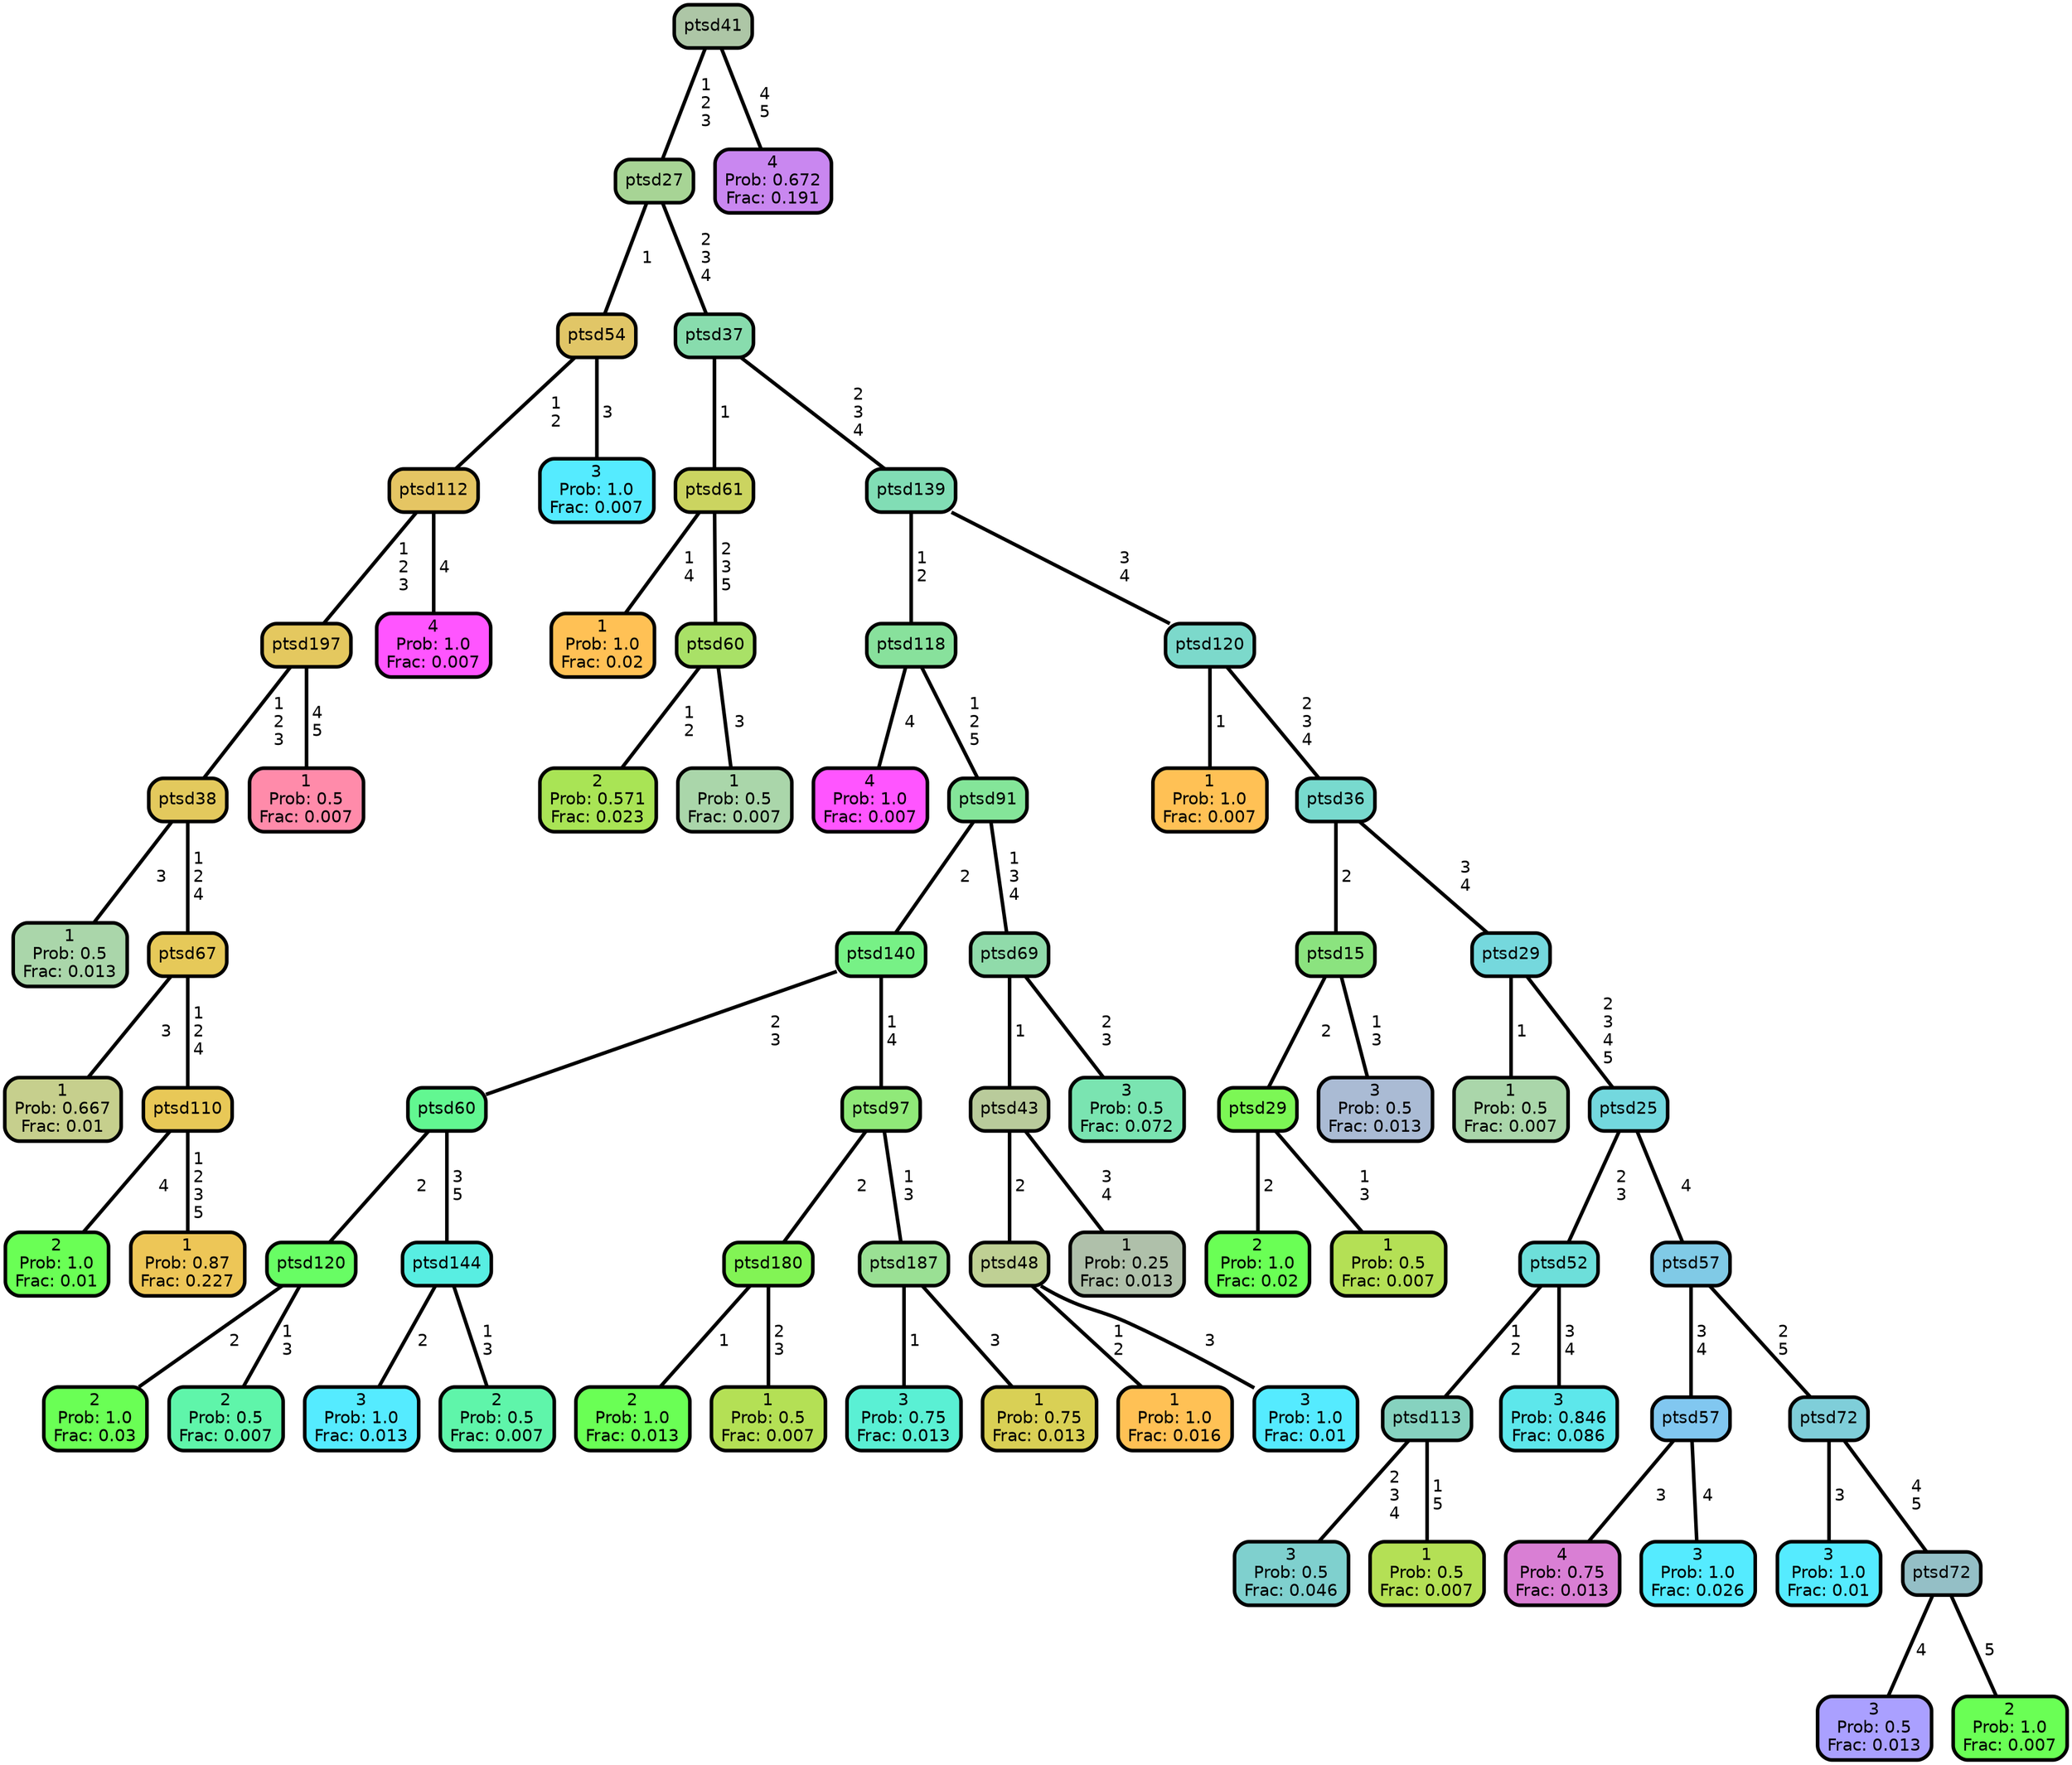 graph Tree {
node [shape=box, style="filled, rounded",color="black",penwidth="3",fontcolor="black",                 fontname=helvetica] ;
graph [ranksep="0 equally", splines=straight,                 bgcolor=transparent, dpi=200] ;
edge [fontname=helvetica, color=black] ;
0 [label="1
Prob: 0.5
Frac: 0.013", fillcolor="#aad6aa"] ;
1 [label="ptsd38", fillcolor="#e3c95d"] ;
2 [label="1
Prob: 0.667
Frac: 0.01", fillcolor="#c6cf8d"] ;
3 [label="ptsd67", fillcolor="#e6c959"] ;
4 [label="2
Prob: 1.0
Frac: 0.01", fillcolor="#6aff55"] ;
5 [label="ptsd110", fillcolor="#e8c857"] ;
6 [label="1
Prob: 0.87
Frac: 0.227", fillcolor="#edc657"] ;
7 [label="ptsd197", fillcolor="#e4c85f"] ;
8 [label="1
Prob: 0.5
Frac: 0.007", fillcolor="#ff8baa"] ;
9 [label="ptsd112", fillcolor="#e5c563"] ;
10 [label="4
Prob: 1.0
Frac: 0.007", fillcolor="#ff55ff"] ;
11 [label="ptsd54", fillcolor="#e1c667"] ;
12 [label="3
Prob: 1.0
Frac: 0.007", fillcolor="#55ebff"] ;
13 [label="ptsd27", fillcolor="#a7d495"] ;
14 [label="1
Prob: 1.0
Frac: 0.02", fillcolor="#ffc155"] ;
15 [label="ptsd61", fillcolor="#cbd460"] ;
16 [label="2
Prob: 0.571
Frac: 0.023", fillcolor="#a9e455"] ;
17 [label="ptsd60", fillcolor="#a9e167"] ;
18 [label="1
Prob: 0.5
Frac: 0.007", fillcolor="#aad6aa"] ;
19 [label="ptsd37", fillcolor="#88dcad"] ;
20 [label="4
Prob: 1.0
Frac: 0.007", fillcolor="#ff55ff"] ;
21 [label="ptsd118", fillcolor="#88e19c"] ;
22 [label="2
Prob: 1.0
Frac: 0.03", fillcolor="#6aff55"] ;
23 [label="ptsd120", fillcolor="#68fd64"] ;
24 [label="2
Prob: 0.5
Frac: 0.007", fillcolor="#5ff5aa"] ;
25 [label="ptsd60", fillcolor="#62f791"] ;
26 [label="3
Prob: 1.0
Frac: 0.013", fillcolor="#55ebff"] ;
27 [label="ptsd144", fillcolor="#58eee2"] ;
28 [label="2
Prob: 0.5
Frac: 0.007", fillcolor="#5ff5aa"] ;
29 [label="ptsd140", fillcolor="#77f186"] ;
30 [label="2
Prob: 1.0
Frac: 0.013", fillcolor="#6aff55"] ;
31 [label="ptsd180", fillcolor="#82f455"] ;
32 [label="1
Prob: 0.5
Frac: 0.007", fillcolor="#b4e055"] ;
33 [label="ptsd97", fillcolor="#90e979"] ;
34 [label="3
Prob: 0.75
Frac: 0.013", fillcolor="#5af0d4"] ;
35 [label="ptsd187", fillcolor="#9ae094"] ;
36 [label="1
Prob: 0.75
Frac: 0.013", fillcolor="#d9d055"] ;
37 [label="ptsd91", fillcolor="#84e599"] ;
38 [label="1
Prob: 1.0
Frac: 0.016", fillcolor="#ffc155"] ;
39 [label="ptsd48", fillcolor="#bfd094"] ;
40 [label="3
Prob: 1.0
Frac: 0.01", fillcolor="#55ebff"] ;
41 [label="ptsd43", fillcolor="#b9cb9b"] ;
42 [label="1
Prob: 0.25
Frac: 0.013", fillcolor="#afc0aa"] ;
43 [label="ptsd69", fillcolor="#90dbaa"] ;
44 [label="3
Prob: 0.5
Frac: 0.072", fillcolor="#7ae4b1"] ;
45 [label="ptsd139", fillcolor="#81ddb5"] ;
46 [label="1
Prob: 1.0
Frac: 0.007", fillcolor="#ffc155"] ;
47 [label="ptsd120", fillcolor="#7cd9cb"] ;
48 [label="2
Prob: 1.0
Frac: 0.02", fillcolor="#6aff55"] ;
49 [label="ptsd29", fillcolor="#7cf755"] ;
50 [label="1
Prob: 0.5
Frac: 0.007", fillcolor="#b4e055"] ;
51 [label="ptsd15", fillcolor="#8be37f"] ;
52 [label="3
Prob: 0.5
Frac: 0.013", fillcolor="#aabbd4"] ;
53 [label="ptsd36", fillcolor="#78dace"] ;
54 [label="1
Prob: 0.5
Frac: 0.007", fillcolor="#aad6aa"] ;
55 [label="ptsd29", fillcolor="#75d8dd"] ;
56 [label="3
Prob: 0.5
Frac: 0.046", fillcolor="#7fd0ce"] ;
57 [label="ptsd113", fillcolor="#86d2bf"] ;
58 [label="1
Prob: 0.5
Frac: 0.007", fillcolor="#b4e055"] ;
59 [label="ptsd52", fillcolor="#6ddfda"] ;
60 [label="3
Prob: 0.846
Frac: 0.086", fillcolor="#5de7eb"] ;
61 [label="ptsd25", fillcolor="#73d8de"] ;
62 [label="4
Prob: 0.75
Frac: 0.013", fillcolor="#d97fd4"] ;
63 [label="ptsd57", fillcolor="#81c7f0"] ;
64 [label="3
Prob: 1.0
Frac: 0.026", fillcolor="#55ebff"] ;
65 [label="ptsd57", fillcolor="#80cae6"] ;
66 [label="3
Prob: 1.0
Frac: 0.01", fillcolor="#55ebff"] ;
67 [label="ptsd72", fillcolor="#7fced9"] ;
68 [label="3
Prob: 0.5
Frac: 0.013", fillcolor="#aaa0ff"] ;
69 [label="ptsd72", fillcolor="#94bfc6"] ;
70 [label="2
Prob: 1.0
Frac: 0.007", fillcolor="#6aff55"] ;
71 [label="ptsd41", fillcolor="#adc6a6"] ;
72 [label="4
Prob: 0.672
Frac: 0.191", fillcolor="#c987f0"] ;
1 -- 0 [label=" 3",penwidth=3] ;
1 -- 3 [label=" 1\n 2\n 4",penwidth=3] ;
3 -- 2 [label=" 3",penwidth=3] ;
3 -- 5 [label=" 1\n 2\n 4",penwidth=3] ;
5 -- 4 [label=" 4",penwidth=3] ;
5 -- 6 [label=" 1\n 2\n 3\n 5",penwidth=3] ;
7 -- 1 [label=" 1\n 2\n 3",penwidth=3] ;
7 -- 8 [label=" 4\n 5",penwidth=3] ;
9 -- 7 [label=" 1\n 2\n 3",penwidth=3] ;
9 -- 10 [label=" 4",penwidth=3] ;
11 -- 9 [label=" 1\n 2",penwidth=3] ;
11 -- 12 [label=" 3",penwidth=3] ;
13 -- 11 [label=" 1",penwidth=3] ;
13 -- 19 [label=" 2\n 3\n 4",penwidth=3] ;
15 -- 14 [label=" 1\n 4",penwidth=3] ;
15 -- 17 [label=" 2\n 3\n 5",penwidth=3] ;
17 -- 16 [label=" 1\n 2",penwidth=3] ;
17 -- 18 [label=" 3",penwidth=3] ;
19 -- 15 [label=" 1",penwidth=3] ;
19 -- 45 [label=" 2\n 3\n 4",penwidth=3] ;
21 -- 20 [label=" 4",penwidth=3] ;
21 -- 37 [label=" 1\n 2\n 5",penwidth=3] ;
23 -- 22 [label=" 2",penwidth=3] ;
23 -- 24 [label=" 1\n 3",penwidth=3] ;
25 -- 23 [label=" 2",penwidth=3] ;
25 -- 27 [label=" 3\n 5",penwidth=3] ;
27 -- 26 [label=" 2",penwidth=3] ;
27 -- 28 [label=" 1\n 3",penwidth=3] ;
29 -- 25 [label=" 2\n 3",penwidth=3] ;
29 -- 33 [label=" 1\n 4",penwidth=3] ;
31 -- 30 [label=" 1",penwidth=3] ;
31 -- 32 [label=" 2\n 3",penwidth=3] ;
33 -- 31 [label=" 2",penwidth=3] ;
33 -- 35 [label=" 1\n 3",penwidth=3] ;
35 -- 34 [label=" 1",penwidth=3] ;
35 -- 36 [label=" 3",penwidth=3] ;
37 -- 29 [label=" 2",penwidth=3] ;
37 -- 43 [label=" 1\n 3\n 4",penwidth=3] ;
39 -- 38 [label=" 1\n 2",penwidth=3] ;
39 -- 40 [label=" 3",penwidth=3] ;
41 -- 39 [label=" 2",penwidth=3] ;
41 -- 42 [label=" 3\n 4",penwidth=3] ;
43 -- 41 [label=" 1",penwidth=3] ;
43 -- 44 [label=" 2\n 3",penwidth=3] ;
45 -- 21 [label=" 1\n 2",penwidth=3] ;
45 -- 47 [label=" 3\n 4",penwidth=3] ;
47 -- 46 [label=" 1",penwidth=3] ;
47 -- 53 [label=" 2\n 3\n 4",penwidth=3] ;
49 -- 48 [label=" 2",penwidth=3] ;
49 -- 50 [label=" 1\n 3",penwidth=3] ;
51 -- 49 [label=" 2",penwidth=3] ;
51 -- 52 [label=" 1\n 3",penwidth=3] ;
53 -- 51 [label=" 2",penwidth=3] ;
53 -- 55 [label=" 3\n 4",penwidth=3] ;
55 -- 54 [label=" 1",penwidth=3] ;
55 -- 61 [label=" 2\n 3\n 4\n 5",penwidth=3] ;
57 -- 56 [label=" 2\n 3\n 4",penwidth=3] ;
57 -- 58 [label=" 1\n 5",penwidth=3] ;
59 -- 57 [label=" 1\n 2",penwidth=3] ;
59 -- 60 [label=" 3\n 4",penwidth=3] ;
61 -- 59 [label=" 2\n 3",penwidth=3] ;
61 -- 65 [label=" 4",penwidth=3] ;
63 -- 62 [label=" 3",penwidth=3] ;
63 -- 64 [label=" 4",penwidth=3] ;
65 -- 63 [label=" 3\n 4",penwidth=3] ;
65 -- 67 [label=" 2\n 5",penwidth=3] ;
67 -- 66 [label=" 3",penwidth=3] ;
67 -- 69 [label=" 4\n 5",penwidth=3] ;
69 -- 68 [label=" 4",penwidth=3] ;
69 -- 70 [label=" 5",penwidth=3] ;
71 -- 13 [label=" 1\n 2\n 3",penwidth=3] ;
71 -- 72 [label=" 4\n 5",penwidth=3] ;
{rank = same;}}